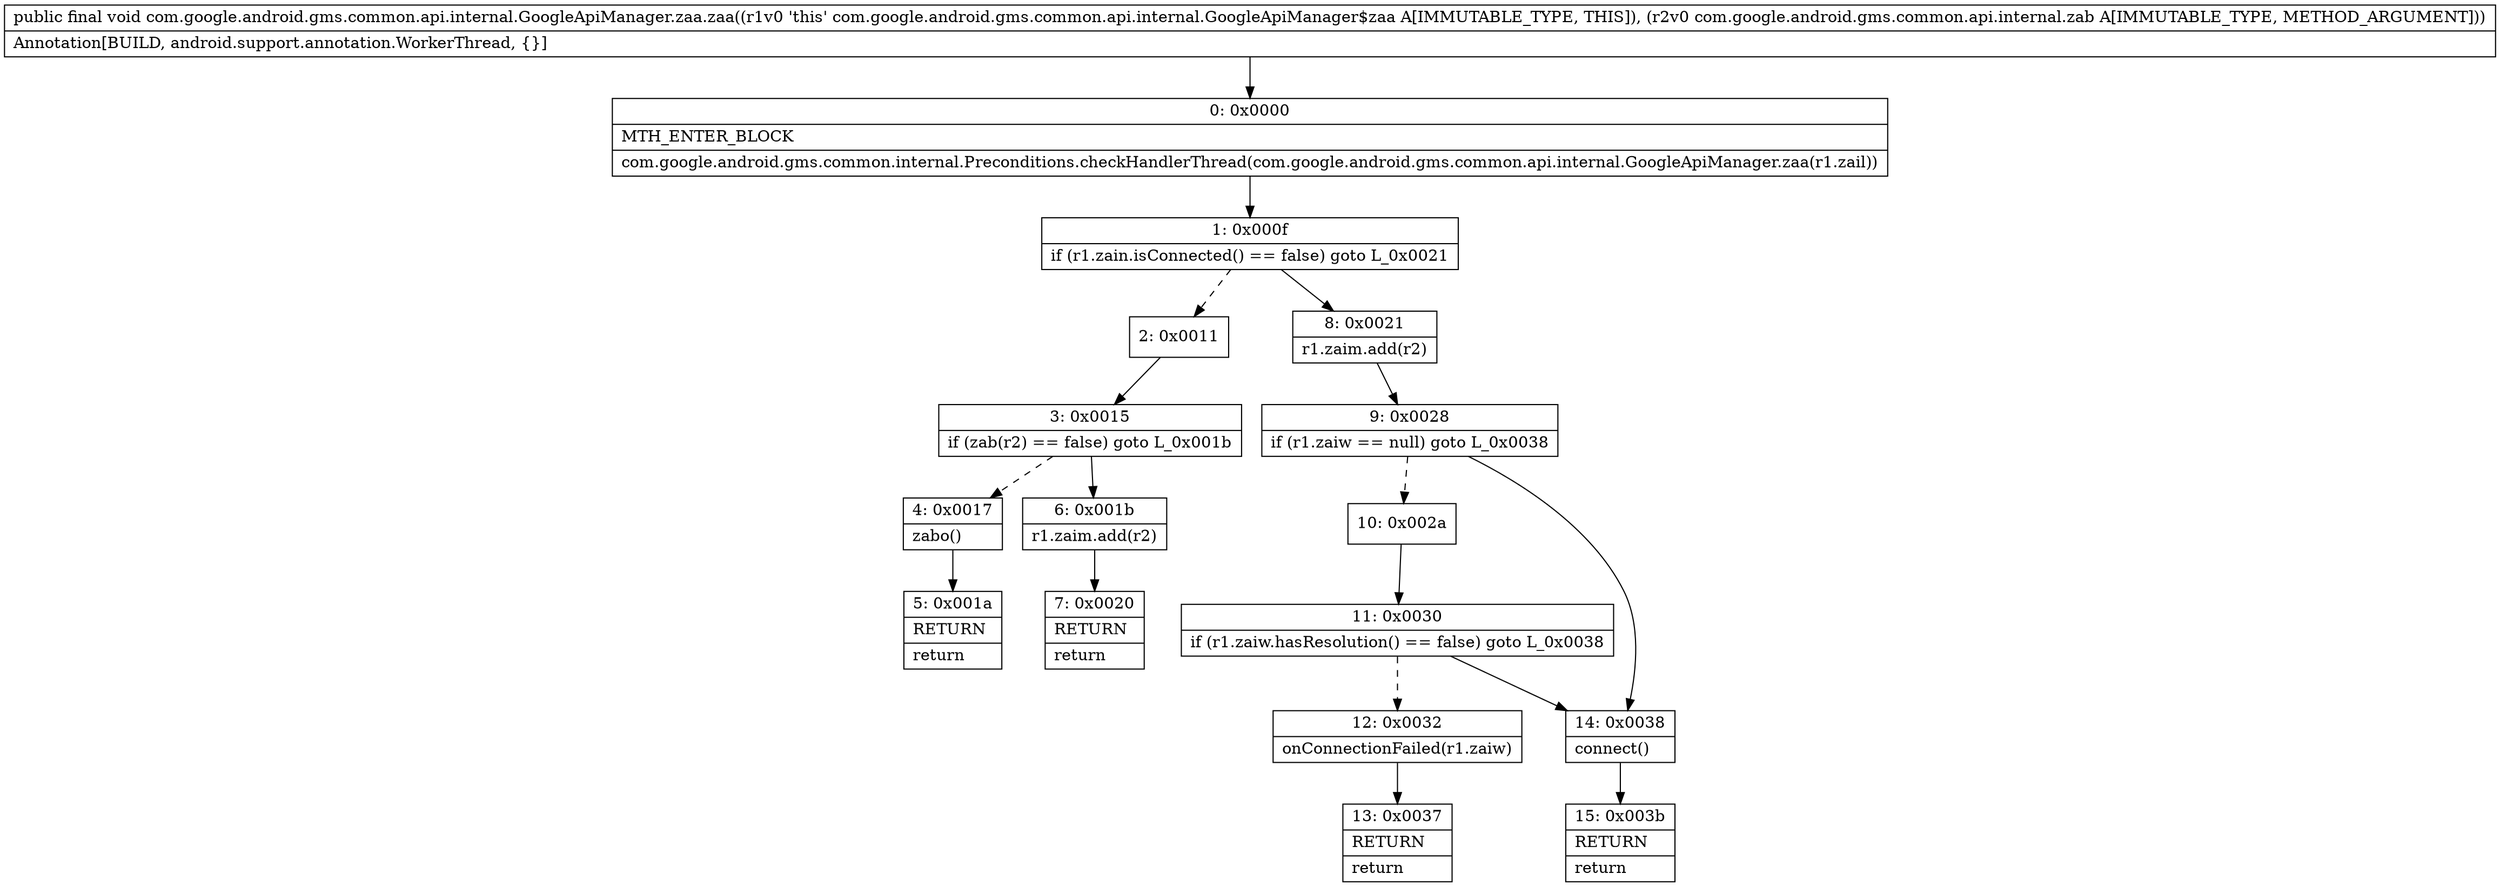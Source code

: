 digraph "CFG forcom.google.android.gms.common.api.internal.GoogleApiManager.zaa.zaa(Lcom\/google\/android\/gms\/common\/api\/internal\/zab;)V" {
Node_0 [shape=record,label="{0\:\ 0x0000|MTH_ENTER_BLOCK\l|com.google.android.gms.common.internal.Preconditions.checkHandlerThread(com.google.android.gms.common.api.internal.GoogleApiManager.zaa(r1.zail))\l}"];
Node_1 [shape=record,label="{1\:\ 0x000f|if (r1.zain.isConnected() == false) goto L_0x0021\l}"];
Node_2 [shape=record,label="{2\:\ 0x0011}"];
Node_3 [shape=record,label="{3\:\ 0x0015|if (zab(r2) == false) goto L_0x001b\l}"];
Node_4 [shape=record,label="{4\:\ 0x0017|zabo()\l}"];
Node_5 [shape=record,label="{5\:\ 0x001a|RETURN\l|return\l}"];
Node_6 [shape=record,label="{6\:\ 0x001b|r1.zaim.add(r2)\l}"];
Node_7 [shape=record,label="{7\:\ 0x0020|RETURN\l|return\l}"];
Node_8 [shape=record,label="{8\:\ 0x0021|r1.zaim.add(r2)\l}"];
Node_9 [shape=record,label="{9\:\ 0x0028|if (r1.zaiw == null) goto L_0x0038\l}"];
Node_10 [shape=record,label="{10\:\ 0x002a}"];
Node_11 [shape=record,label="{11\:\ 0x0030|if (r1.zaiw.hasResolution() == false) goto L_0x0038\l}"];
Node_12 [shape=record,label="{12\:\ 0x0032|onConnectionFailed(r1.zaiw)\l}"];
Node_13 [shape=record,label="{13\:\ 0x0037|RETURN\l|return\l}"];
Node_14 [shape=record,label="{14\:\ 0x0038|connect()\l}"];
Node_15 [shape=record,label="{15\:\ 0x003b|RETURN\l|return\l}"];
MethodNode[shape=record,label="{public final void com.google.android.gms.common.api.internal.GoogleApiManager.zaa.zaa((r1v0 'this' com.google.android.gms.common.api.internal.GoogleApiManager$zaa A[IMMUTABLE_TYPE, THIS]), (r2v0 com.google.android.gms.common.api.internal.zab A[IMMUTABLE_TYPE, METHOD_ARGUMENT]))  | Annotation[BUILD, android.support.annotation.WorkerThread, \{\}]\l}"];
MethodNode -> Node_0;
Node_0 -> Node_1;
Node_1 -> Node_2[style=dashed];
Node_1 -> Node_8;
Node_2 -> Node_3;
Node_3 -> Node_4[style=dashed];
Node_3 -> Node_6;
Node_4 -> Node_5;
Node_6 -> Node_7;
Node_8 -> Node_9;
Node_9 -> Node_10[style=dashed];
Node_9 -> Node_14;
Node_10 -> Node_11;
Node_11 -> Node_12[style=dashed];
Node_11 -> Node_14;
Node_12 -> Node_13;
Node_14 -> Node_15;
}

